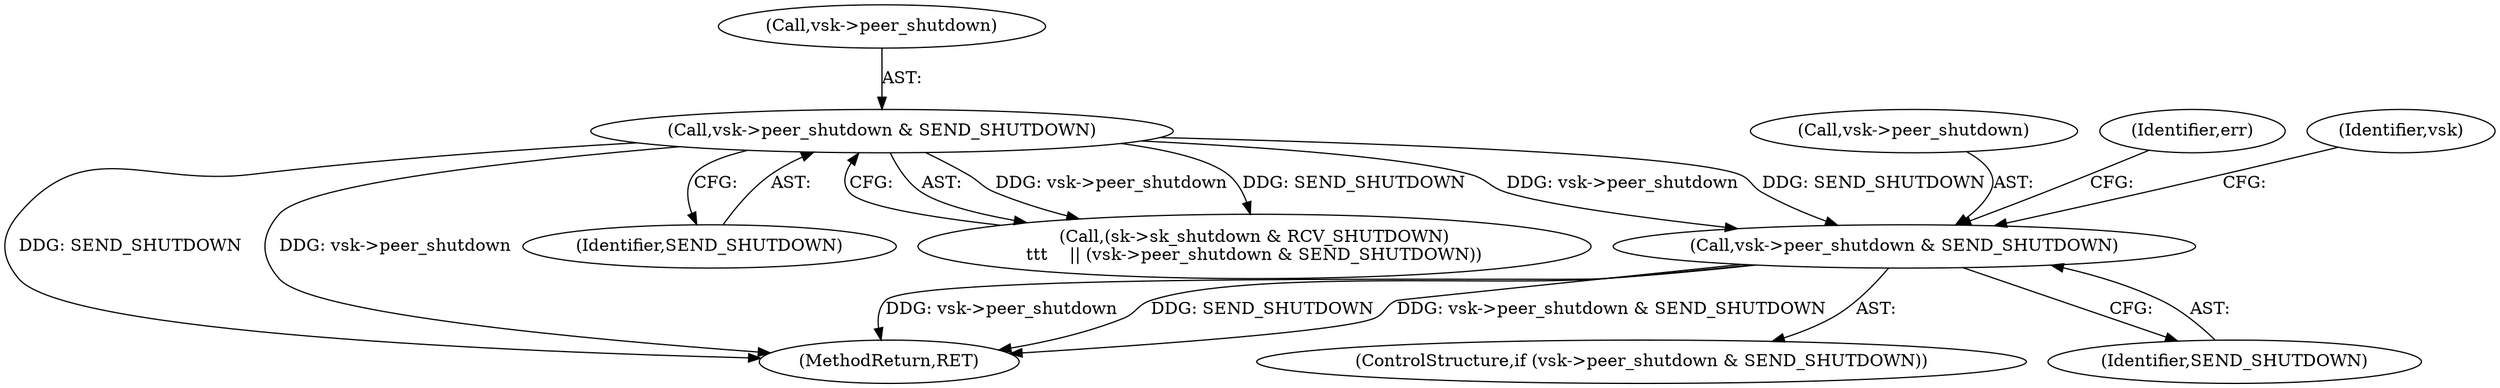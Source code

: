 digraph "0_linux_f3d3342602f8bcbf37d7c46641cb9bca7618eb1c_37@pointer" {
"1000434" [label="(Call,vsk->peer_shutdown & SEND_SHUTDOWN)"];
"1000339" [label="(Call,vsk->peer_shutdown & SEND_SHUTDOWN)"];
"1000333" [label="(Call,(sk->sk_shutdown & RCV_SHUTDOWN)\n\t\t\t    || (vsk->peer_shutdown & SEND_SHUTDOWN))"];
"1000470" [label="(MethodReturn,RET)"];
"1000343" [label="(Identifier,SEND_SHUTDOWN)"];
"1000340" [label="(Call,vsk->peer_shutdown)"];
"1000434" [label="(Call,vsk->peer_shutdown & SEND_SHUTDOWN)"];
"1000433" [label="(ControlStructure,if (vsk->peer_shutdown & SEND_SHUTDOWN))"];
"1000339" [label="(Call,vsk->peer_shutdown & SEND_SHUTDOWN)"];
"1000438" [label="(Identifier,SEND_SHUTDOWN)"];
"1000435" [label="(Call,vsk->peer_shutdown)"];
"1000457" [label="(Identifier,err)"];
"1000443" [label="(Identifier,vsk)"];
"1000434" -> "1000433"  [label="AST: "];
"1000434" -> "1000438"  [label="CFG: "];
"1000435" -> "1000434"  [label="AST: "];
"1000438" -> "1000434"  [label="AST: "];
"1000443" -> "1000434"  [label="CFG: "];
"1000457" -> "1000434"  [label="CFG: "];
"1000434" -> "1000470"  [label="DDG: SEND_SHUTDOWN"];
"1000434" -> "1000470"  [label="DDG: vsk->peer_shutdown & SEND_SHUTDOWN"];
"1000434" -> "1000470"  [label="DDG: vsk->peer_shutdown"];
"1000339" -> "1000434"  [label="DDG: vsk->peer_shutdown"];
"1000339" -> "1000434"  [label="DDG: SEND_SHUTDOWN"];
"1000339" -> "1000333"  [label="AST: "];
"1000339" -> "1000343"  [label="CFG: "];
"1000340" -> "1000339"  [label="AST: "];
"1000343" -> "1000339"  [label="AST: "];
"1000333" -> "1000339"  [label="CFG: "];
"1000339" -> "1000470"  [label="DDG: SEND_SHUTDOWN"];
"1000339" -> "1000470"  [label="DDG: vsk->peer_shutdown"];
"1000339" -> "1000333"  [label="DDG: vsk->peer_shutdown"];
"1000339" -> "1000333"  [label="DDG: SEND_SHUTDOWN"];
}
